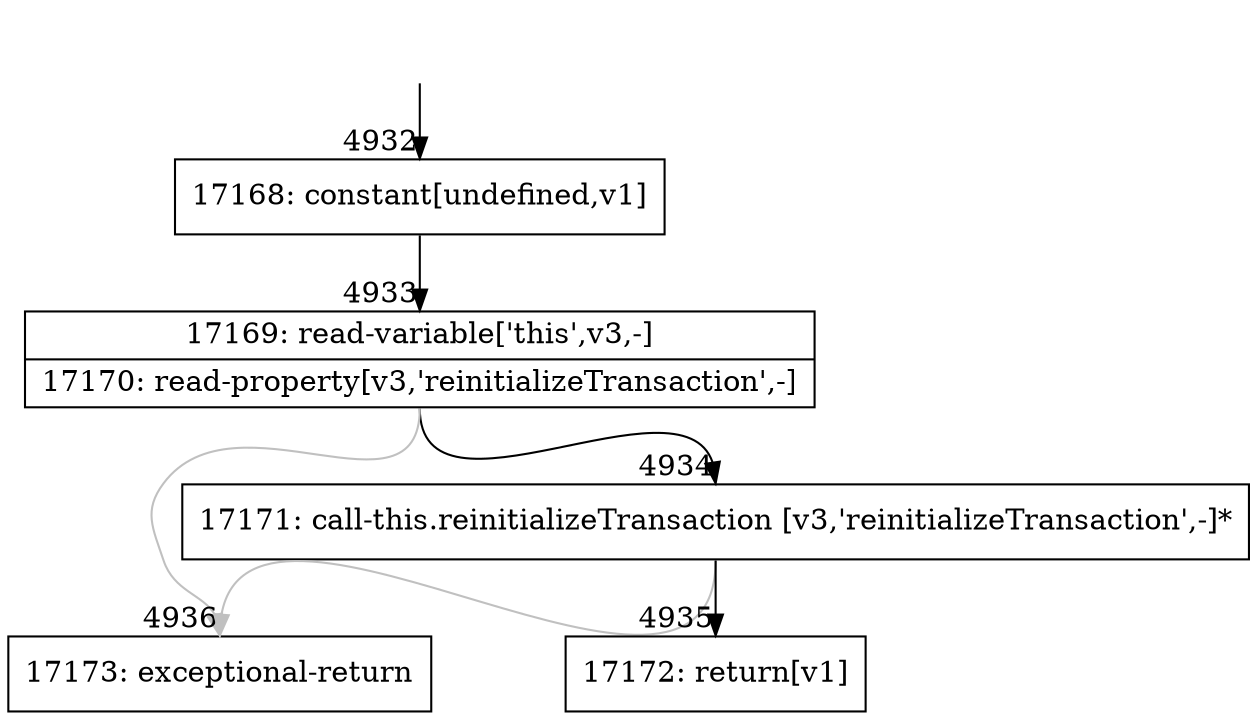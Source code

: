 digraph {
rankdir="TD"
BB_entry335[shape=none,label=""];
BB_entry335 -> BB4932 [tailport=s, headport=n, headlabel="    4932"]
BB4932 [shape=record label="{17168: constant[undefined,v1]}" ] 
BB4932 -> BB4933 [tailport=s, headport=n, headlabel="      4933"]
BB4933 [shape=record label="{17169: read-variable['this',v3,-]|17170: read-property[v3,'reinitializeTransaction',-]}" ] 
BB4933 -> BB4934 [tailport=s, headport=n, headlabel="      4934"]
BB4933 -> BB4936 [tailport=s, headport=n, color=gray, headlabel="      4936"]
BB4934 [shape=record label="{17171: call-this.reinitializeTransaction [v3,'reinitializeTransaction',-]*}" ] 
BB4934 -> BB4935 [tailport=s, headport=n, headlabel="      4935"]
BB4934 -> BB4936 [tailport=s, headport=n, color=gray]
BB4935 [shape=record label="{17172: return[v1]}" ] 
BB4936 [shape=record label="{17173: exceptional-return}" ] 
//#$~ 9132
}
